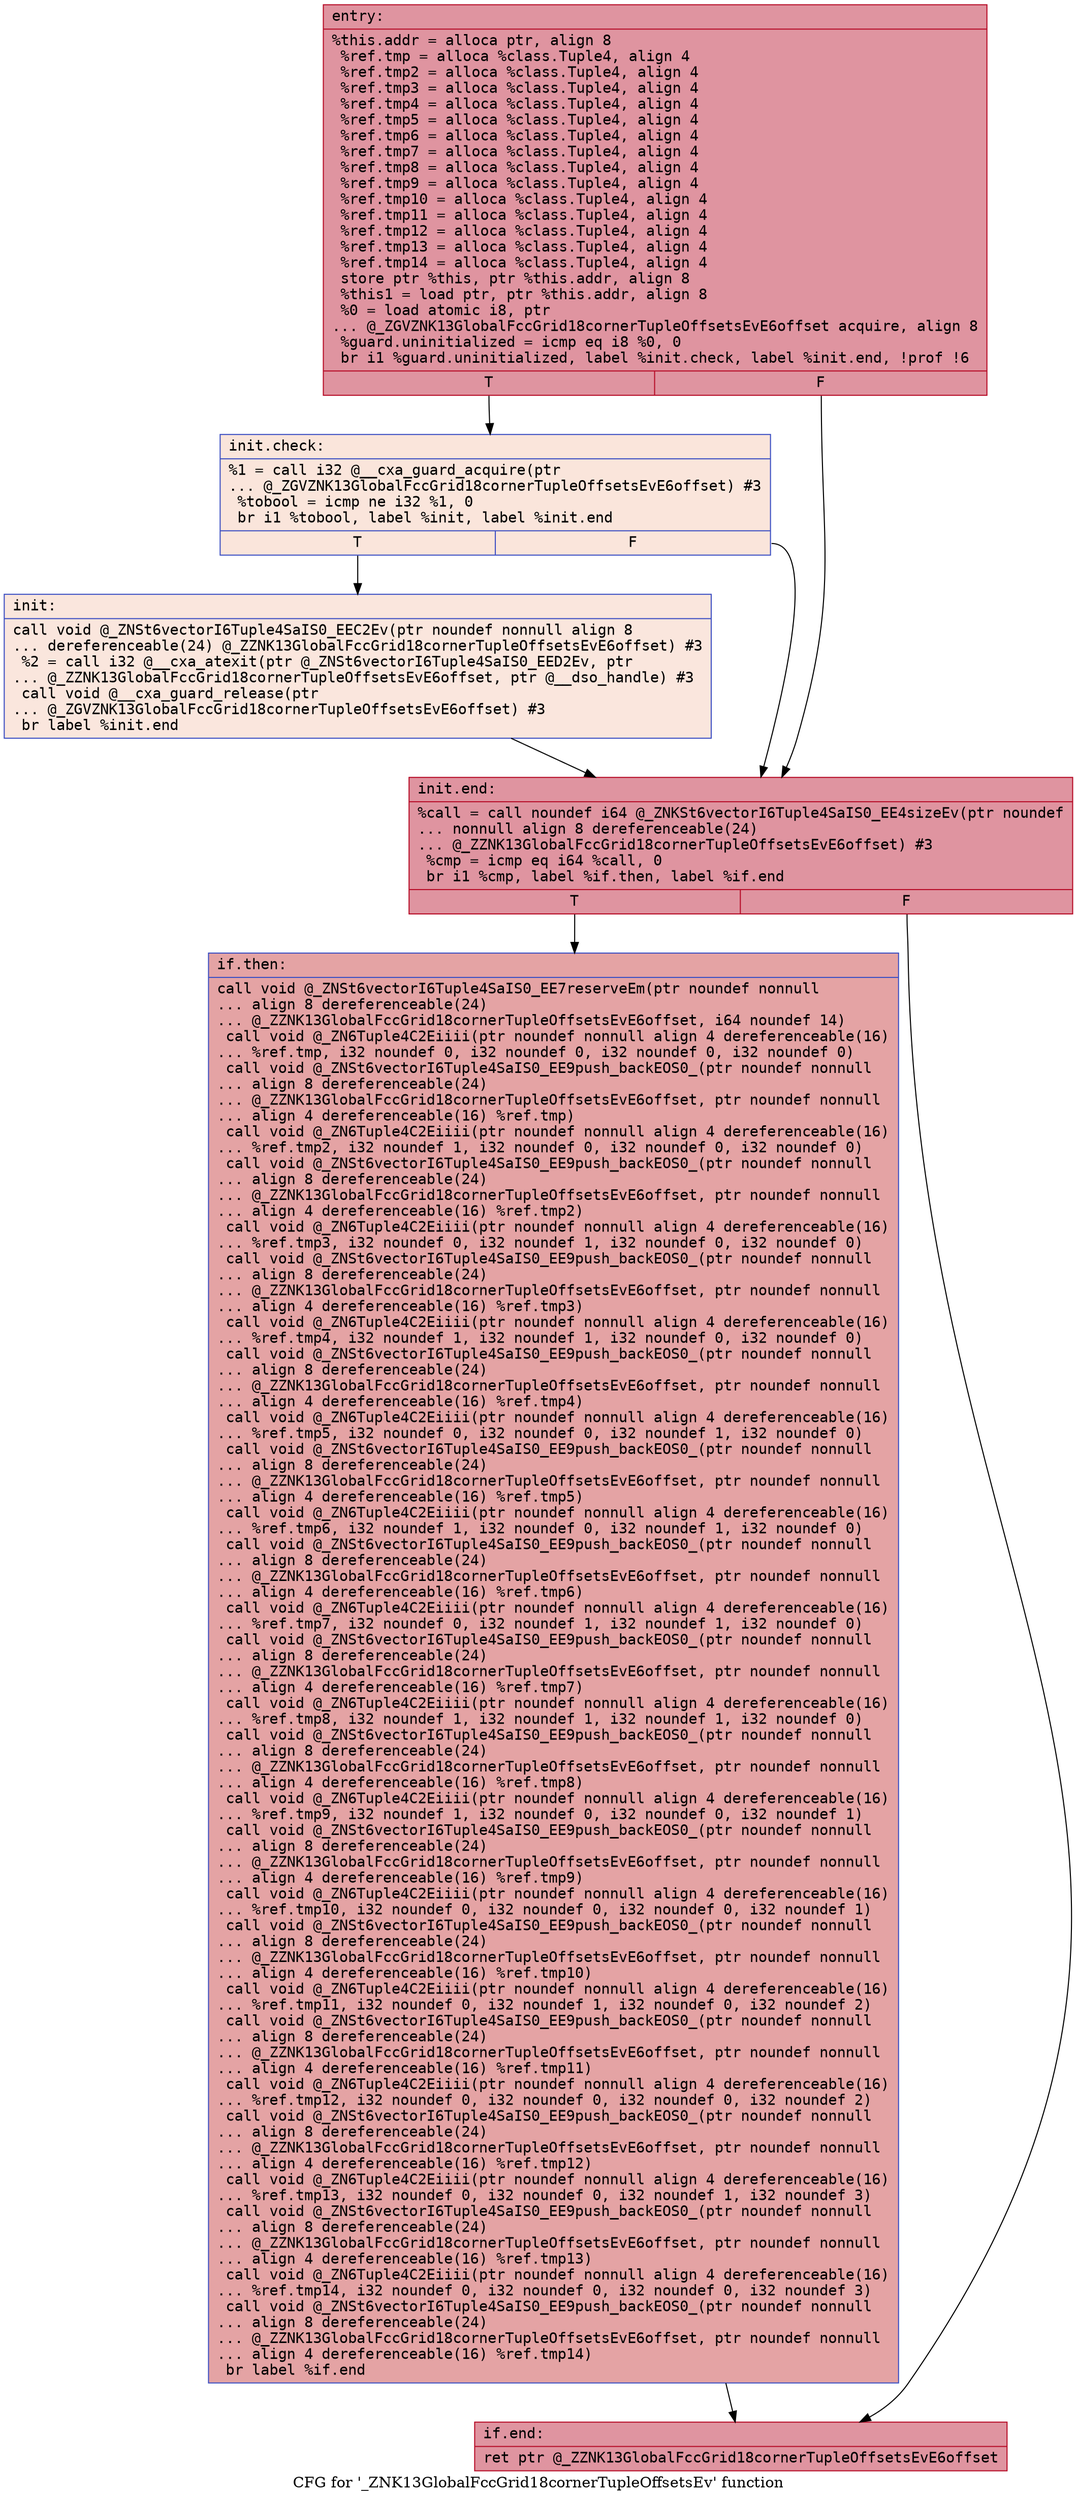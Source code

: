 digraph "CFG for '_ZNK13GlobalFccGrid18cornerTupleOffsetsEv' function" {
	label="CFG for '_ZNK13GlobalFccGrid18cornerTupleOffsetsEv' function";

	Node0x55c606347580 [shape=record,color="#b70d28ff", style=filled, fillcolor="#b70d2870" fontname="Courier",label="{entry:\l|  %this.addr = alloca ptr, align 8\l  %ref.tmp = alloca %class.Tuple4, align 4\l  %ref.tmp2 = alloca %class.Tuple4, align 4\l  %ref.tmp3 = alloca %class.Tuple4, align 4\l  %ref.tmp4 = alloca %class.Tuple4, align 4\l  %ref.tmp5 = alloca %class.Tuple4, align 4\l  %ref.tmp6 = alloca %class.Tuple4, align 4\l  %ref.tmp7 = alloca %class.Tuple4, align 4\l  %ref.tmp8 = alloca %class.Tuple4, align 4\l  %ref.tmp9 = alloca %class.Tuple4, align 4\l  %ref.tmp10 = alloca %class.Tuple4, align 4\l  %ref.tmp11 = alloca %class.Tuple4, align 4\l  %ref.tmp12 = alloca %class.Tuple4, align 4\l  %ref.tmp13 = alloca %class.Tuple4, align 4\l  %ref.tmp14 = alloca %class.Tuple4, align 4\l  store ptr %this, ptr %this.addr, align 8\l  %this1 = load ptr, ptr %this.addr, align 8\l  %0 = load atomic i8, ptr\l... @_ZGVZNK13GlobalFccGrid18cornerTupleOffsetsEvE6offset acquire, align 8\l  %guard.uninitialized = icmp eq i8 %0, 0\l  br i1 %guard.uninitialized, label %init.check, label %init.end, !prof !6\l|{<s0>T|<s1>F}}"];
	Node0x55c606347580:s0 -> Node0x55c6063484d0[tooltip="entry -> init.check\nProbability 0.00%" ];
	Node0x55c606347580:s1 -> Node0x55c606348520[tooltip="entry -> init.end\nProbability 100.00%" ];
	Node0x55c6063484d0 [shape=record,color="#3d50c3ff", style=filled, fillcolor="#f4c5ad70" fontname="Courier",label="{init.check:\l|  %1 = call i32 @__cxa_guard_acquire(ptr\l... @_ZGVZNK13GlobalFccGrid18cornerTupleOffsetsEvE6offset) #3\l  %tobool = icmp ne i32 %1, 0\l  br i1 %tobool, label %init, label %init.end\l|{<s0>T|<s1>F}}"];
	Node0x55c6063484d0:s0 -> Node0x55c606349380[tooltip="init.check -> init\nProbability 62.50%" ];
	Node0x55c6063484d0:s1 -> Node0x55c606348520[tooltip="init.check -> init.end\nProbability 37.50%" ];
	Node0x55c606349380 [shape=record,color="#3d50c3ff", style=filled, fillcolor="#f3c7b170" fontname="Courier",label="{init:\l|  call void @_ZNSt6vectorI6Tuple4SaIS0_EEC2Ev(ptr noundef nonnull align 8\l... dereferenceable(24) @_ZZNK13GlobalFccGrid18cornerTupleOffsetsEvE6offset) #3\l  %2 = call i32 @__cxa_atexit(ptr @_ZNSt6vectorI6Tuple4SaIS0_EED2Ev, ptr\l... @_ZZNK13GlobalFccGrid18cornerTupleOffsetsEvE6offset, ptr @__dso_handle) #3\l  call void @__cxa_guard_release(ptr\l... @_ZGVZNK13GlobalFccGrid18cornerTupleOffsetsEvE6offset) #3\l  br label %init.end\l}"];
	Node0x55c606349380 -> Node0x55c606348520[tooltip="init -> init.end\nProbability 100.00%" ];
	Node0x55c606348520 [shape=record,color="#b70d28ff", style=filled, fillcolor="#b70d2870" fontname="Courier",label="{init.end:\l|  %call = call noundef i64 @_ZNKSt6vectorI6Tuple4SaIS0_EE4sizeEv(ptr noundef\l... nonnull align 8 dereferenceable(24)\l... @_ZZNK13GlobalFccGrid18cornerTupleOffsetsEvE6offset) #3\l  %cmp = icmp eq i64 %call, 0\l  br i1 %cmp, label %if.then, label %if.end\l|{<s0>T|<s1>F}}"];
	Node0x55c606348520:s0 -> Node0x55c606347d30[tooltip="init.end -> if.then\nProbability 37.50%" ];
	Node0x55c606348520:s1 -> Node0x55c606347e00[tooltip="init.end -> if.end\nProbability 62.50%" ];
	Node0x55c606347d30 [shape=record,color="#3d50c3ff", style=filled, fillcolor="#c32e3170" fontname="Courier",label="{if.then:\l|  call void @_ZNSt6vectorI6Tuple4SaIS0_EE7reserveEm(ptr noundef nonnull\l... align 8 dereferenceable(24)\l... @_ZZNK13GlobalFccGrid18cornerTupleOffsetsEvE6offset, i64 noundef 14)\l  call void @_ZN6Tuple4C2Eiiii(ptr noundef nonnull align 4 dereferenceable(16)\l... %ref.tmp, i32 noundef 0, i32 noundef 0, i32 noundef 0, i32 noundef 0)\l  call void @_ZNSt6vectorI6Tuple4SaIS0_EE9push_backEOS0_(ptr noundef nonnull\l... align 8 dereferenceable(24)\l... @_ZZNK13GlobalFccGrid18cornerTupleOffsetsEvE6offset, ptr noundef nonnull\l... align 4 dereferenceable(16) %ref.tmp)\l  call void @_ZN6Tuple4C2Eiiii(ptr noundef nonnull align 4 dereferenceable(16)\l... %ref.tmp2, i32 noundef 1, i32 noundef 0, i32 noundef 0, i32 noundef 0)\l  call void @_ZNSt6vectorI6Tuple4SaIS0_EE9push_backEOS0_(ptr noundef nonnull\l... align 8 dereferenceable(24)\l... @_ZZNK13GlobalFccGrid18cornerTupleOffsetsEvE6offset, ptr noundef nonnull\l... align 4 dereferenceable(16) %ref.tmp2)\l  call void @_ZN6Tuple4C2Eiiii(ptr noundef nonnull align 4 dereferenceable(16)\l... %ref.tmp3, i32 noundef 0, i32 noundef 1, i32 noundef 0, i32 noundef 0)\l  call void @_ZNSt6vectorI6Tuple4SaIS0_EE9push_backEOS0_(ptr noundef nonnull\l... align 8 dereferenceable(24)\l... @_ZZNK13GlobalFccGrid18cornerTupleOffsetsEvE6offset, ptr noundef nonnull\l... align 4 dereferenceable(16) %ref.tmp3)\l  call void @_ZN6Tuple4C2Eiiii(ptr noundef nonnull align 4 dereferenceable(16)\l... %ref.tmp4, i32 noundef 1, i32 noundef 1, i32 noundef 0, i32 noundef 0)\l  call void @_ZNSt6vectorI6Tuple4SaIS0_EE9push_backEOS0_(ptr noundef nonnull\l... align 8 dereferenceable(24)\l... @_ZZNK13GlobalFccGrid18cornerTupleOffsetsEvE6offset, ptr noundef nonnull\l... align 4 dereferenceable(16) %ref.tmp4)\l  call void @_ZN6Tuple4C2Eiiii(ptr noundef nonnull align 4 dereferenceable(16)\l... %ref.tmp5, i32 noundef 0, i32 noundef 0, i32 noundef 1, i32 noundef 0)\l  call void @_ZNSt6vectorI6Tuple4SaIS0_EE9push_backEOS0_(ptr noundef nonnull\l... align 8 dereferenceable(24)\l... @_ZZNK13GlobalFccGrid18cornerTupleOffsetsEvE6offset, ptr noundef nonnull\l... align 4 dereferenceable(16) %ref.tmp5)\l  call void @_ZN6Tuple4C2Eiiii(ptr noundef nonnull align 4 dereferenceable(16)\l... %ref.tmp6, i32 noundef 1, i32 noundef 0, i32 noundef 1, i32 noundef 0)\l  call void @_ZNSt6vectorI6Tuple4SaIS0_EE9push_backEOS0_(ptr noundef nonnull\l... align 8 dereferenceable(24)\l... @_ZZNK13GlobalFccGrid18cornerTupleOffsetsEvE6offset, ptr noundef nonnull\l... align 4 dereferenceable(16) %ref.tmp6)\l  call void @_ZN6Tuple4C2Eiiii(ptr noundef nonnull align 4 dereferenceable(16)\l... %ref.tmp7, i32 noundef 0, i32 noundef 1, i32 noundef 1, i32 noundef 0)\l  call void @_ZNSt6vectorI6Tuple4SaIS0_EE9push_backEOS0_(ptr noundef nonnull\l... align 8 dereferenceable(24)\l... @_ZZNK13GlobalFccGrid18cornerTupleOffsetsEvE6offset, ptr noundef nonnull\l... align 4 dereferenceable(16) %ref.tmp7)\l  call void @_ZN6Tuple4C2Eiiii(ptr noundef nonnull align 4 dereferenceable(16)\l... %ref.tmp8, i32 noundef 1, i32 noundef 1, i32 noundef 1, i32 noundef 0)\l  call void @_ZNSt6vectorI6Tuple4SaIS0_EE9push_backEOS0_(ptr noundef nonnull\l... align 8 dereferenceable(24)\l... @_ZZNK13GlobalFccGrid18cornerTupleOffsetsEvE6offset, ptr noundef nonnull\l... align 4 dereferenceable(16) %ref.tmp8)\l  call void @_ZN6Tuple4C2Eiiii(ptr noundef nonnull align 4 dereferenceable(16)\l... %ref.tmp9, i32 noundef 1, i32 noundef 0, i32 noundef 0, i32 noundef 1)\l  call void @_ZNSt6vectorI6Tuple4SaIS0_EE9push_backEOS0_(ptr noundef nonnull\l... align 8 dereferenceable(24)\l... @_ZZNK13GlobalFccGrid18cornerTupleOffsetsEvE6offset, ptr noundef nonnull\l... align 4 dereferenceable(16) %ref.tmp9)\l  call void @_ZN6Tuple4C2Eiiii(ptr noundef nonnull align 4 dereferenceable(16)\l... %ref.tmp10, i32 noundef 0, i32 noundef 0, i32 noundef 0, i32 noundef 1)\l  call void @_ZNSt6vectorI6Tuple4SaIS0_EE9push_backEOS0_(ptr noundef nonnull\l... align 8 dereferenceable(24)\l... @_ZZNK13GlobalFccGrid18cornerTupleOffsetsEvE6offset, ptr noundef nonnull\l... align 4 dereferenceable(16) %ref.tmp10)\l  call void @_ZN6Tuple4C2Eiiii(ptr noundef nonnull align 4 dereferenceable(16)\l... %ref.tmp11, i32 noundef 0, i32 noundef 1, i32 noundef 0, i32 noundef 2)\l  call void @_ZNSt6vectorI6Tuple4SaIS0_EE9push_backEOS0_(ptr noundef nonnull\l... align 8 dereferenceable(24)\l... @_ZZNK13GlobalFccGrid18cornerTupleOffsetsEvE6offset, ptr noundef nonnull\l... align 4 dereferenceable(16) %ref.tmp11)\l  call void @_ZN6Tuple4C2Eiiii(ptr noundef nonnull align 4 dereferenceable(16)\l... %ref.tmp12, i32 noundef 0, i32 noundef 0, i32 noundef 0, i32 noundef 2)\l  call void @_ZNSt6vectorI6Tuple4SaIS0_EE9push_backEOS0_(ptr noundef nonnull\l... align 8 dereferenceable(24)\l... @_ZZNK13GlobalFccGrid18cornerTupleOffsetsEvE6offset, ptr noundef nonnull\l... align 4 dereferenceable(16) %ref.tmp12)\l  call void @_ZN6Tuple4C2Eiiii(ptr noundef nonnull align 4 dereferenceable(16)\l... %ref.tmp13, i32 noundef 0, i32 noundef 0, i32 noundef 1, i32 noundef 3)\l  call void @_ZNSt6vectorI6Tuple4SaIS0_EE9push_backEOS0_(ptr noundef nonnull\l... align 8 dereferenceable(24)\l... @_ZZNK13GlobalFccGrid18cornerTupleOffsetsEvE6offset, ptr noundef nonnull\l... align 4 dereferenceable(16) %ref.tmp13)\l  call void @_ZN6Tuple4C2Eiiii(ptr noundef nonnull align 4 dereferenceable(16)\l... %ref.tmp14, i32 noundef 0, i32 noundef 0, i32 noundef 0, i32 noundef 3)\l  call void @_ZNSt6vectorI6Tuple4SaIS0_EE9push_backEOS0_(ptr noundef nonnull\l... align 8 dereferenceable(24)\l... @_ZZNK13GlobalFccGrid18cornerTupleOffsetsEvE6offset, ptr noundef nonnull\l... align 4 dereferenceable(16) %ref.tmp14)\l  br label %if.end\l}"];
	Node0x55c606347d30 -> Node0x55c606347e00[tooltip="if.then -> if.end\nProbability 100.00%" ];
	Node0x55c606347e00 [shape=record,color="#b70d28ff", style=filled, fillcolor="#b70d2870" fontname="Courier",label="{if.end:\l|  ret ptr @_ZZNK13GlobalFccGrid18cornerTupleOffsetsEvE6offset\l}"];
}
